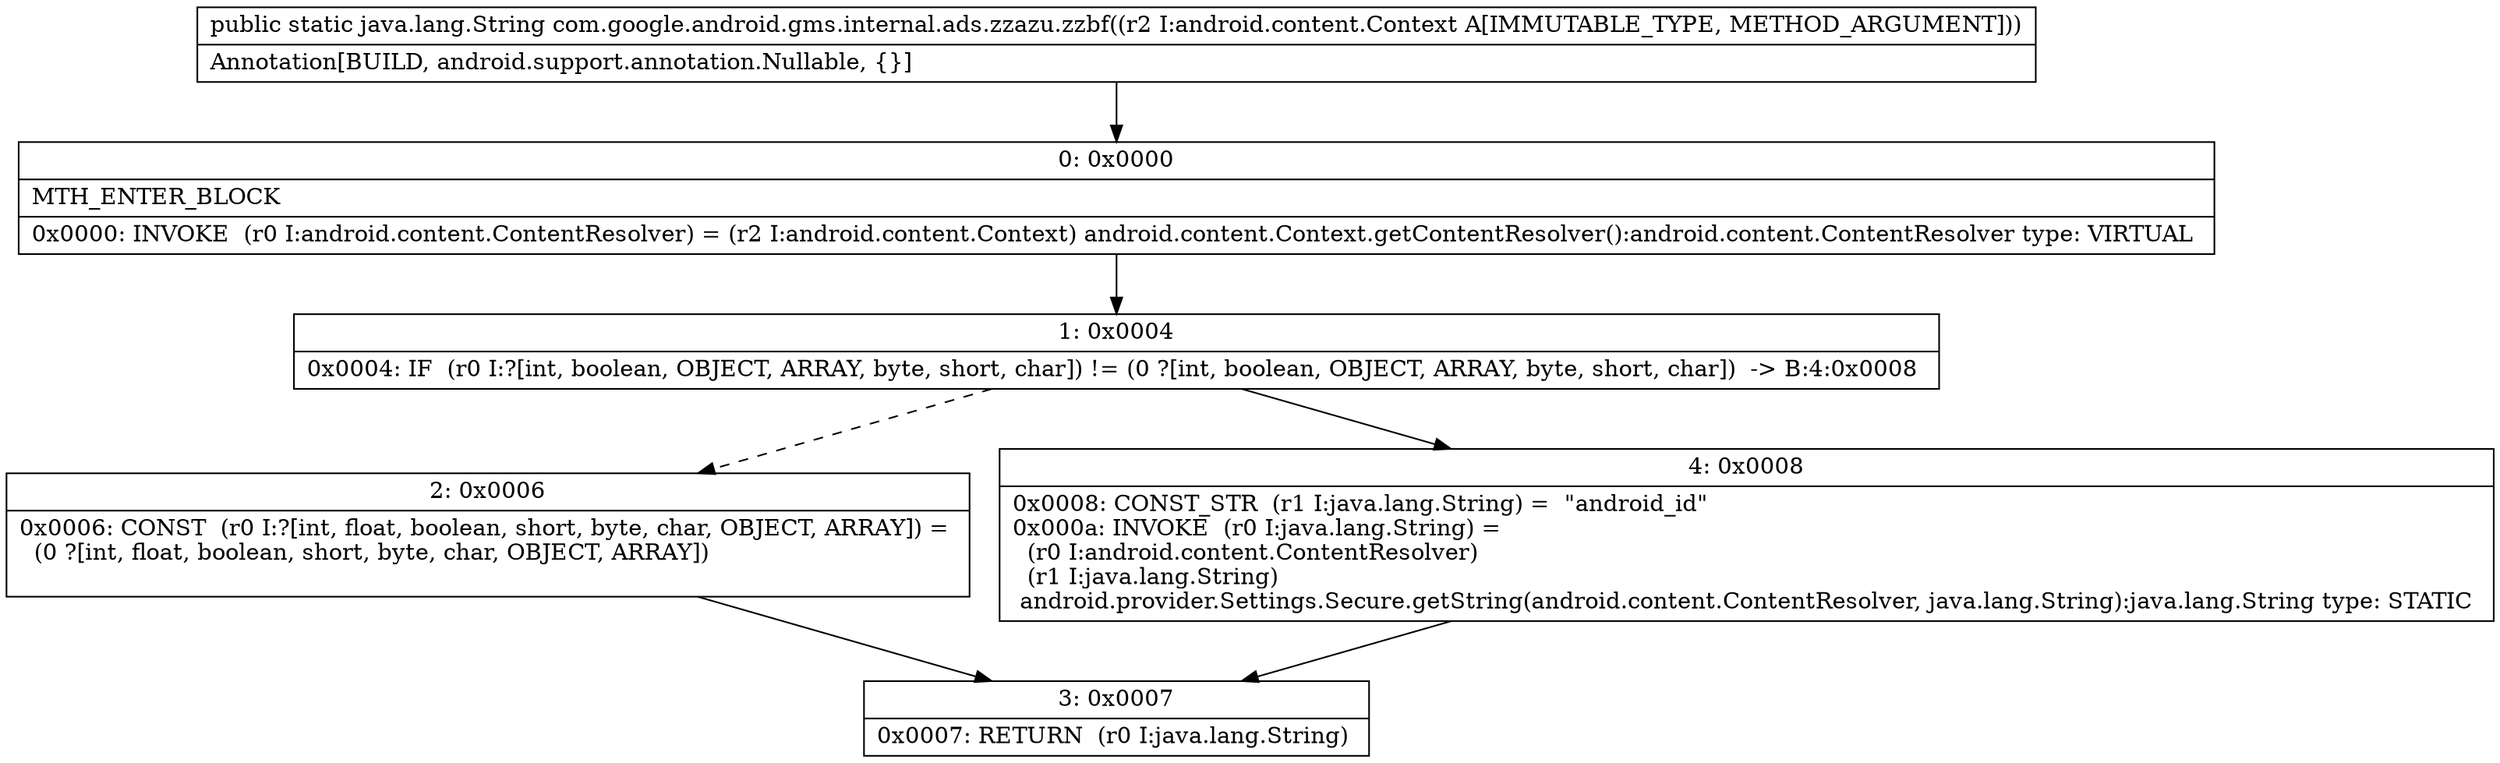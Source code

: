 digraph "CFG forcom.google.android.gms.internal.ads.zzazu.zzbf(Landroid\/content\/Context;)Ljava\/lang\/String;" {
Node_0 [shape=record,label="{0\:\ 0x0000|MTH_ENTER_BLOCK\l|0x0000: INVOKE  (r0 I:android.content.ContentResolver) = (r2 I:android.content.Context) android.content.Context.getContentResolver():android.content.ContentResolver type: VIRTUAL \l}"];
Node_1 [shape=record,label="{1\:\ 0x0004|0x0004: IF  (r0 I:?[int, boolean, OBJECT, ARRAY, byte, short, char]) != (0 ?[int, boolean, OBJECT, ARRAY, byte, short, char])  \-\> B:4:0x0008 \l}"];
Node_2 [shape=record,label="{2\:\ 0x0006|0x0006: CONST  (r0 I:?[int, float, boolean, short, byte, char, OBJECT, ARRAY]) = \l  (0 ?[int, float, boolean, short, byte, char, OBJECT, ARRAY])\l \l}"];
Node_3 [shape=record,label="{3\:\ 0x0007|0x0007: RETURN  (r0 I:java.lang.String) \l}"];
Node_4 [shape=record,label="{4\:\ 0x0008|0x0008: CONST_STR  (r1 I:java.lang.String) =  \"android_id\" \l0x000a: INVOKE  (r0 I:java.lang.String) = \l  (r0 I:android.content.ContentResolver)\l  (r1 I:java.lang.String)\l android.provider.Settings.Secure.getString(android.content.ContentResolver, java.lang.String):java.lang.String type: STATIC \l}"];
MethodNode[shape=record,label="{public static java.lang.String com.google.android.gms.internal.ads.zzazu.zzbf((r2 I:android.content.Context A[IMMUTABLE_TYPE, METHOD_ARGUMENT]))  | Annotation[BUILD, android.support.annotation.Nullable, \{\}]\l}"];
MethodNode -> Node_0;
Node_0 -> Node_1;
Node_1 -> Node_2[style=dashed];
Node_1 -> Node_4;
Node_2 -> Node_3;
Node_4 -> Node_3;
}

